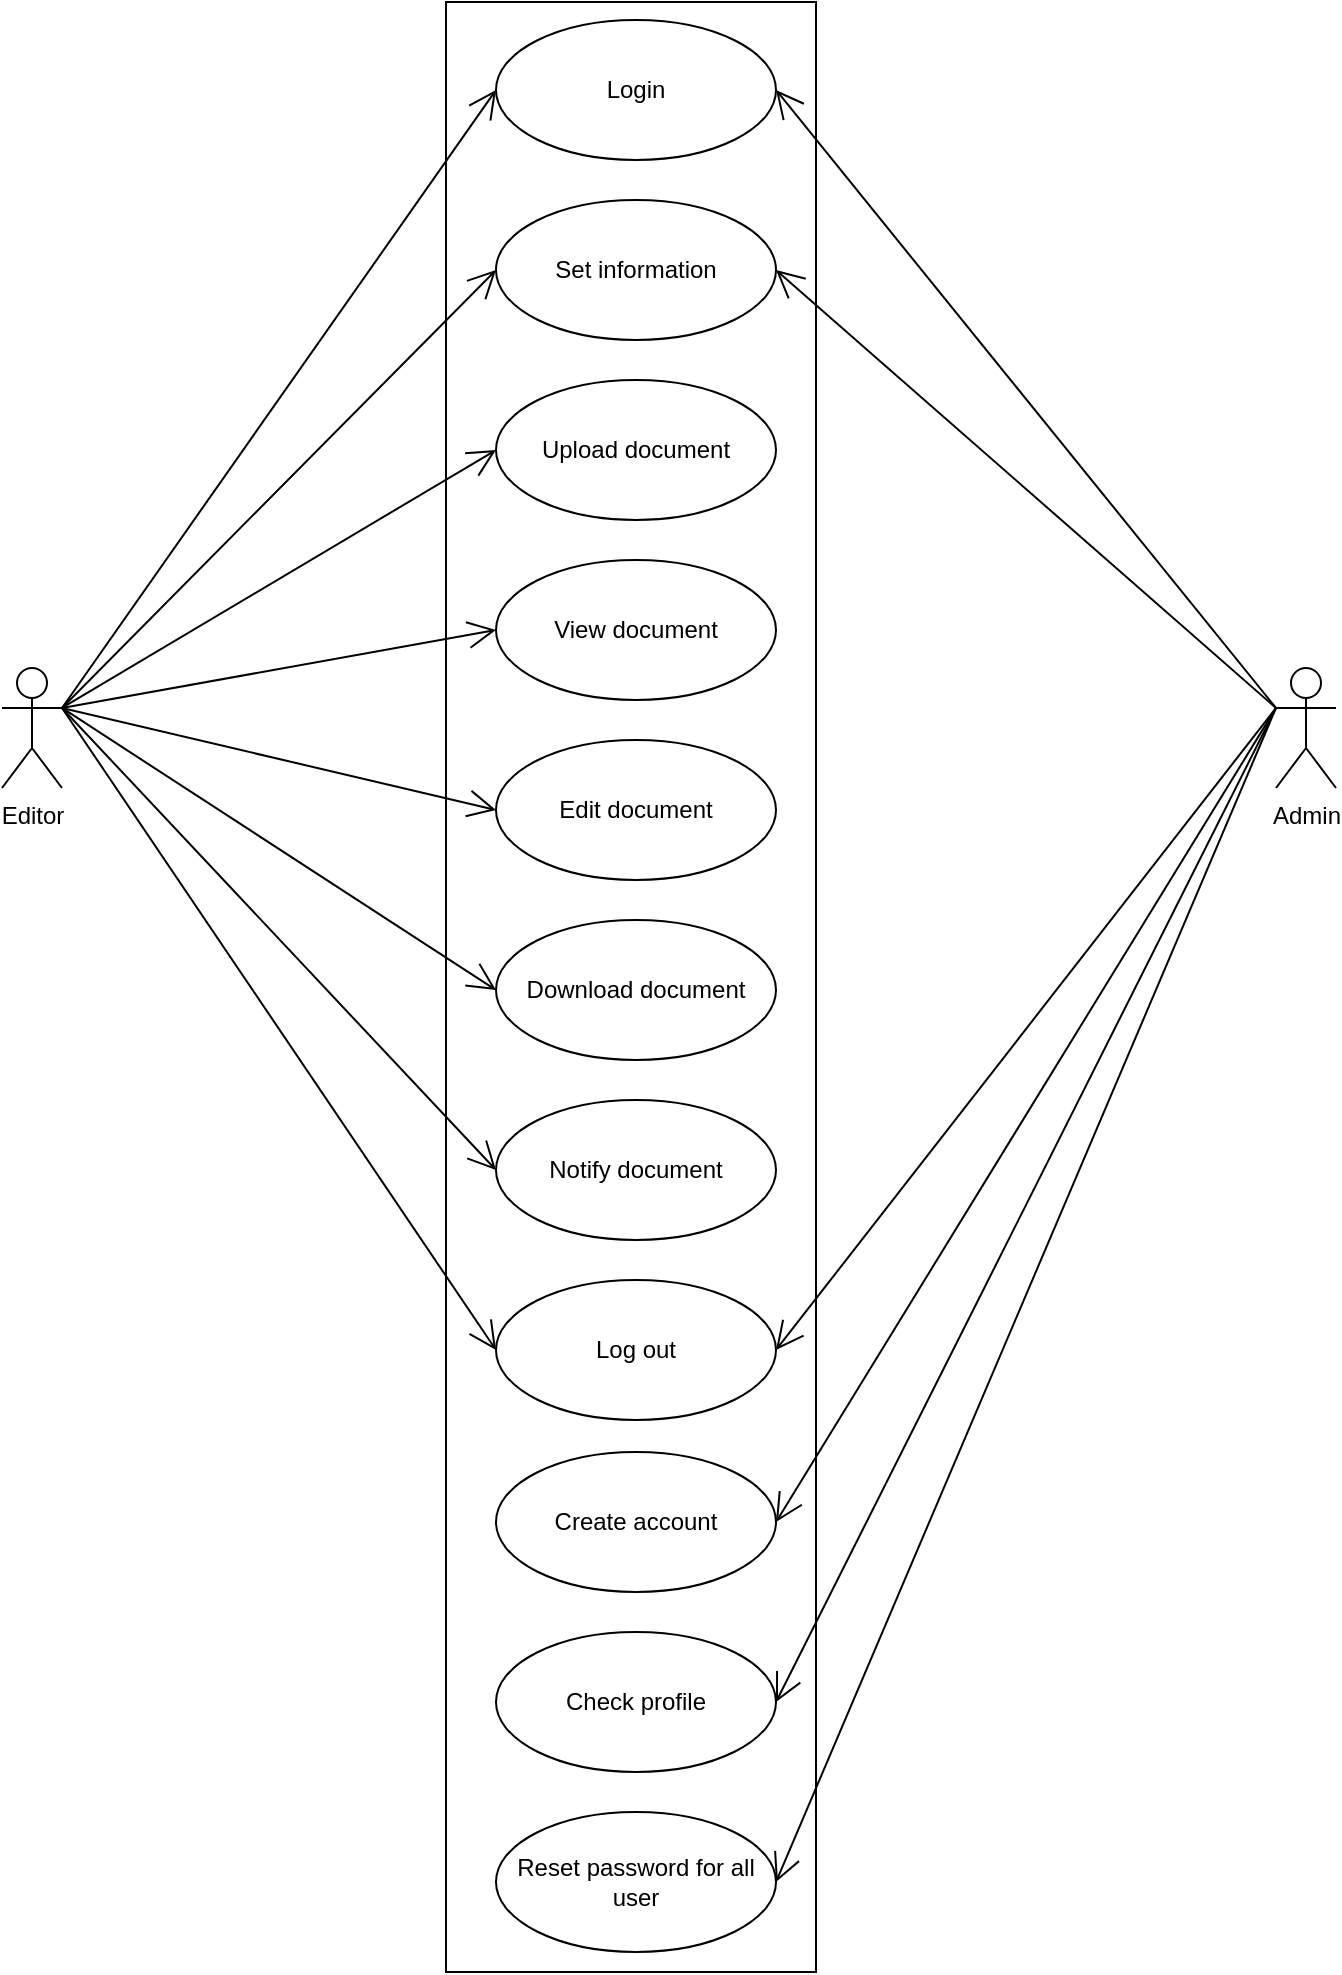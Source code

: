 <mxfile version="21.1.2" type="device" pages="5">
  <diagram name="All" id="IkNzUaiXdAzliDNwTcWC">
    <mxGraphModel dx="821" dy="571" grid="1" gridSize="10" guides="1" tooltips="1" connect="1" arrows="1" fold="1" page="1" pageScale="1" pageWidth="827" pageHeight="1169" math="0" shadow="0">
      <root>
        <mxCell id="0" />
        <mxCell id="1" parent="0" />
        <mxCell id="ehtIsg4Oo_btrEdT0cyX-18" value="" style="verticalLabelPosition=bottom;verticalAlign=top;html=1;shape=mxgraph.basic.rect;fillColor2=none;strokeWidth=1;size=20;indent=5;" parent="1" vertex="1">
          <mxGeometry x="325" y="155" width="185" height="985" as="geometry" />
        </mxCell>
        <mxCell id="ehtIsg4Oo_btrEdT0cyX-8" value="Editor" style="shape=umlActor;verticalLabelPosition=bottom;verticalAlign=top;html=1;outlineConnect=0;" parent="1" vertex="1">
          <mxGeometry x="103" y="488" width="30" height="60" as="geometry" />
        </mxCell>
        <mxCell id="ehtIsg4Oo_btrEdT0cyX-10" value="Login" style="ellipse;whiteSpace=wrap;html=1;" parent="1" vertex="1">
          <mxGeometry x="350" y="164" width="140" height="70" as="geometry" />
        </mxCell>
        <mxCell id="ehtIsg4Oo_btrEdT0cyX-11" value="Set information" style="ellipse;whiteSpace=wrap;html=1;" parent="1" vertex="1">
          <mxGeometry x="350" y="254" width="140" height="70" as="geometry" />
        </mxCell>
        <mxCell id="ehtIsg4Oo_btrEdT0cyX-12" value="Upload document" style="ellipse;whiteSpace=wrap;html=1;" parent="1" vertex="1">
          <mxGeometry x="350" y="344" width="140" height="70" as="geometry" />
        </mxCell>
        <mxCell id="ehtIsg4Oo_btrEdT0cyX-13" value="View document" style="ellipse;whiteSpace=wrap;html=1;" parent="1" vertex="1">
          <mxGeometry x="350" y="434" width="140" height="70" as="geometry" />
        </mxCell>
        <mxCell id="ehtIsg4Oo_btrEdT0cyX-14" value="Download document" style="ellipse;whiteSpace=wrap;html=1;" parent="1" vertex="1">
          <mxGeometry x="350" y="614" width="140" height="70" as="geometry" />
        </mxCell>
        <mxCell id="ehtIsg4Oo_btrEdT0cyX-15" value="Edit document" style="ellipse;whiteSpace=wrap;html=1;" parent="1" vertex="1">
          <mxGeometry x="350" y="524" width="140" height="70" as="geometry" />
        </mxCell>
        <mxCell id="ehtIsg4Oo_btrEdT0cyX-16" value="Notify document" style="ellipse;whiteSpace=wrap;html=1;" parent="1" vertex="1">
          <mxGeometry x="350" y="704" width="140" height="70" as="geometry" />
        </mxCell>
        <mxCell id="ehtIsg4Oo_btrEdT0cyX-17" value="Log out" style="ellipse;whiteSpace=wrap;html=1;" parent="1" vertex="1">
          <mxGeometry x="350" y="794" width="140" height="70" as="geometry" />
        </mxCell>
        <mxCell id="ehtIsg4Oo_btrEdT0cyX-19" value="" style="endArrow=open;endFill=1;endSize=12;html=1;rounded=0;entryX=0;entryY=0.5;entryDx=0;entryDy=0;exitX=1;exitY=0.333;exitDx=0;exitDy=0;exitPerimeter=0;" parent="1" source="ehtIsg4Oo_btrEdT0cyX-8" target="ehtIsg4Oo_btrEdT0cyX-10" edge="1">
          <mxGeometry width="160" relative="1" as="geometry">
            <mxPoint x="120" y="454" as="sourcePoint" />
            <mxPoint x="350" y="194" as="targetPoint" />
          </mxGeometry>
        </mxCell>
        <mxCell id="ehtIsg4Oo_btrEdT0cyX-20" value="" style="endArrow=open;endFill=1;endSize=12;html=1;rounded=0;entryX=0;entryY=0.5;entryDx=0;entryDy=0;exitX=1;exitY=0.333;exitDx=0;exitDy=0;exitPerimeter=0;" parent="1" source="ehtIsg4Oo_btrEdT0cyX-8" target="ehtIsg4Oo_btrEdT0cyX-11" edge="1">
          <mxGeometry width="160" relative="1" as="geometry">
            <mxPoint x="470" y="534" as="sourcePoint" />
            <mxPoint x="630" y="534" as="targetPoint" />
          </mxGeometry>
        </mxCell>
        <mxCell id="ehtIsg4Oo_btrEdT0cyX-21" value="" style="endArrow=open;endFill=1;endSize=12;html=1;rounded=0;entryX=0;entryY=0.5;entryDx=0;entryDy=0;exitX=1;exitY=0.333;exitDx=0;exitDy=0;exitPerimeter=0;" parent="1" source="ehtIsg4Oo_btrEdT0cyX-8" target="ehtIsg4Oo_btrEdT0cyX-12" edge="1">
          <mxGeometry width="160" relative="1" as="geometry">
            <mxPoint x="470" y="534" as="sourcePoint" />
            <mxPoint x="630" y="534" as="targetPoint" />
          </mxGeometry>
        </mxCell>
        <mxCell id="ehtIsg4Oo_btrEdT0cyX-23" value="" style="endArrow=open;endFill=1;endSize=12;html=1;rounded=0;entryX=0;entryY=0.5;entryDx=0;entryDy=0;exitX=1;exitY=0.333;exitDx=0;exitDy=0;exitPerimeter=0;" parent="1" source="ehtIsg4Oo_btrEdT0cyX-8" target="ehtIsg4Oo_btrEdT0cyX-13" edge="1">
          <mxGeometry width="160" relative="1" as="geometry">
            <mxPoint x="470" y="534" as="sourcePoint" />
            <mxPoint x="630" y="534" as="targetPoint" />
          </mxGeometry>
        </mxCell>
        <mxCell id="ehtIsg4Oo_btrEdT0cyX-24" value="" style="endArrow=open;endFill=1;endSize=12;html=1;rounded=0;exitX=1;exitY=0.333;exitDx=0;exitDy=0;exitPerimeter=0;entryX=0;entryY=0.5;entryDx=0;entryDy=0;" parent="1" source="ehtIsg4Oo_btrEdT0cyX-8" target="ehtIsg4Oo_btrEdT0cyX-15" edge="1">
          <mxGeometry width="160" relative="1" as="geometry">
            <mxPoint x="470" y="534" as="sourcePoint" />
            <mxPoint x="630" y="534" as="targetPoint" />
          </mxGeometry>
        </mxCell>
        <mxCell id="ehtIsg4Oo_btrEdT0cyX-25" value="" style="endArrow=open;endFill=1;endSize=12;html=1;rounded=0;entryX=0;entryY=0.5;entryDx=0;entryDy=0;exitX=1;exitY=0.333;exitDx=0;exitDy=0;exitPerimeter=0;" parent="1" source="ehtIsg4Oo_btrEdT0cyX-8" target="ehtIsg4Oo_btrEdT0cyX-14" edge="1">
          <mxGeometry width="160" relative="1" as="geometry">
            <mxPoint x="190" y="594" as="sourcePoint" />
            <mxPoint x="630" y="534" as="targetPoint" />
          </mxGeometry>
        </mxCell>
        <mxCell id="ehtIsg4Oo_btrEdT0cyX-26" value="" style="endArrow=open;endFill=1;endSize=12;html=1;rounded=0;entryX=0;entryY=0.5;entryDx=0;entryDy=0;exitX=1;exitY=0.333;exitDx=0;exitDy=0;exitPerimeter=0;" parent="1" source="ehtIsg4Oo_btrEdT0cyX-8" target="ehtIsg4Oo_btrEdT0cyX-16" edge="1">
          <mxGeometry width="160" relative="1" as="geometry">
            <mxPoint x="470" y="534" as="sourcePoint" />
            <mxPoint x="630" y="534" as="targetPoint" />
          </mxGeometry>
        </mxCell>
        <mxCell id="ehtIsg4Oo_btrEdT0cyX-27" value="" style="endArrow=open;endFill=1;endSize=12;html=1;rounded=0;entryX=0;entryY=0.5;entryDx=0;entryDy=0;exitX=1;exitY=0.333;exitDx=0;exitDy=0;exitPerimeter=0;" parent="1" source="ehtIsg4Oo_btrEdT0cyX-8" target="ehtIsg4Oo_btrEdT0cyX-17" edge="1">
          <mxGeometry width="160" relative="1" as="geometry">
            <mxPoint x="470" y="534" as="sourcePoint" />
            <mxPoint x="630" y="534" as="targetPoint" />
          </mxGeometry>
        </mxCell>
        <mxCell id="n1pUbciSOWFqMYwxuIik-1" value="Admin" style="shape=umlActor;verticalLabelPosition=bottom;verticalAlign=top;html=1;outlineConnect=0;" parent="1" vertex="1">
          <mxGeometry x="740" y="488" width="30" height="60" as="geometry" />
        </mxCell>
        <mxCell id="n1pUbciSOWFqMYwxuIik-2" value="Create account" style="ellipse;whiteSpace=wrap;html=1;" parent="1" vertex="1">
          <mxGeometry x="350" y="880" width="140" height="70" as="geometry" />
        </mxCell>
        <mxCell id="n1pUbciSOWFqMYwxuIik-3" value="Check profile" style="ellipse;whiteSpace=wrap;html=1;" parent="1" vertex="1">
          <mxGeometry x="350" y="970" width="140" height="70" as="geometry" />
        </mxCell>
        <mxCell id="n1pUbciSOWFqMYwxuIik-4" value="Reset password for all user" style="ellipse;whiteSpace=wrap;html=1;" parent="1" vertex="1">
          <mxGeometry x="350" y="1060" width="140" height="70" as="geometry" />
        </mxCell>
        <mxCell id="n1pUbciSOWFqMYwxuIik-5" value="" style="endArrow=open;endFill=1;endSize=12;html=1;rounded=0;exitX=0;exitY=0.333;exitDx=0;exitDy=0;exitPerimeter=0;entryX=1;entryY=0.5;entryDx=0;entryDy=0;" parent="1" source="n1pUbciSOWFqMYwxuIik-1" target="ehtIsg4Oo_btrEdT0cyX-10" edge="1">
          <mxGeometry width="160" relative="1" as="geometry">
            <mxPoint x="500" y="780" as="sourcePoint" />
            <mxPoint x="660" y="780" as="targetPoint" />
          </mxGeometry>
        </mxCell>
        <mxCell id="n1pUbciSOWFqMYwxuIik-6" value="" style="endArrow=open;endFill=1;endSize=12;html=1;rounded=0;exitX=0;exitY=0.333;exitDx=0;exitDy=0;exitPerimeter=0;entryX=1;entryY=0.5;entryDx=0;entryDy=0;" parent="1" source="n1pUbciSOWFqMYwxuIik-1" target="ehtIsg4Oo_btrEdT0cyX-11" edge="1">
          <mxGeometry width="160" relative="1" as="geometry">
            <mxPoint x="500" y="790" as="sourcePoint" />
            <mxPoint x="660" y="790" as="targetPoint" />
          </mxGeometry>
        </mxCell>
        <mxCell id="n1pUbciSOWFqMYwxuIik-7" value="" style="endArrow=open;endFill=1;endSize=12;html=1;rounded=0;exitX=0;exitY=0.333;exitDx=0;exitDy=0;exitPerimeter=0;entryX=1;entryY=0.5;entryDx=0;entryDy=0;" parent="1" source="n1pUbciSOWFqMYwxuIik-1" target="ehtIsg4Oo_btrEdT0cyX-17" edge="1">
          <mxGeometry width="160" relative="1" as="geometry">
            <mxPoint x="500" y="660" as="sourcePoint" />
            <mxPoint x="660" y="660" as="targetPoint" />
          </mxGeometry>
        </mxCell>
        <mxCell id="n1pUbciSOWFqMYwxuIik-8" value="" style="endArrow=open;endFill=1;endSize=12;html=1;rounded=0;exitX=0;exitY=0.333;exitDx=0;exitDy=0;exitPerimeter=0;entryX=1;entryY=0.5;entryDx=0;entryDy=0;" parent="1" source="n1pUbciSOWFqMYwxuIik-1" target="n1pUbciSOWFqMYwxuIik-2" edge="1">
          <mxGeometry width="160" relative="1" as="geometry">
            <mxPoint x="500" y="710" as="sourcePoint" />
            <mxPoint x="660" y="710" as="targetPoint" />
          </mxGeometry>
        </mxCell>
        <mxCell id="n1pUbciSOWFqMYwxuIik-9" value="" style="endArrow=open;endFill=1;endSize=12;html=1;rounded=0;exitX=0;exitY=0.333;exitDx=0;exitDy=0;exitPerimeter=0;entryX=1;entryY=0.5;entryDx=0;entryDy=0;" parent="1" source="n1pUbciSOWFqMYwxuIik-1" target="n1pUbciSOWFqMYwxuIik-3" edge="1">
          <mxGeometry width="160" relative="1" as="geometry">
            <mxPoint x="500" y="710" as="sourcePoint" />
            <mxPoint x="660" y="710" as="targetPoint" />
          </mxGeometry>
        </mxCell>
        <mxCell id="n1pUbciSOWFqMYwxuIik-10" value="" style="endArrow=open;endFill=1;endSize=12;html=1;rounded=0;exitX=0;exitY=0.333;exitDx=0;exitDy=0;exitPerimeter=0;entryX=1;entryY=0.5;entryDx=0;entryDy=0;" parent="1" source="n1pUbciSOWFqMYwxuIik-1" target="n1pUbciSOWFqMYwxuIik-4" edge="1">
          <mxGeometry width="160" relative="1" as="geometry">
            <mxPoint x="500" y="850" as="sourcePoint" />
            <mxPoint x="660" y="850" as="targetPoint" />
          </mxGeometry>
        </mxCell>
      </root>
    </mxGraphModel>
  </diagram>
  <diagram id="sVh4Llus387ggkk9mLU2" name="Login">
    <mxGraphModel dx="1222" dy="857" grid="1" gridSize="10" guides="1" tooltips="1" connect="1" arrows="1" fold="1" page="1" pageScale="1" pageWidth="827" pageHeight="1169" math="0" shadow="0">
      <root>
        <mxCell id="0" />
        <mxCell id="1" parent="0" />
        <mxCell id="6OFfmoWPv642zYZvqouN-30" value="" style="verticalLabelPosition=bottom;verticalAlign=top;html=1;shape=mxgraph.basic.rect;fillColor2=none;strokeWidth=1;size=20;indent=5;" vertex="1" parent="1">
          <mxGeometry x="320" y="160" width="160" height="840" as="geometry" />
        </mxCell>
        <mxCell id="6OFfmoWPv642zYZvqouN-1" value="Existing user" style="shape=umlActor;verticalLabelPosition=bottom;verticalAlign=top;html=1;outlineConnect=0;" vertex="1" parent="1">
          <mxGeometry x="103" y="410" width="30" height="60" as="geometry" />
        </mxCell>
        <mxCell id="6OFfmoWPv642zYZvqouN-2" value="Fill username, password" style="ellipse;whiteSpace=wrap;html=1;" vertex="1" parent="1">
          <mxGeometry x="330" y="204" width="140" height="70" as="geometry" />
        </mxCell>
        <mxCell id="6OFfmoWPv642zYZvqouN-4" value="Forgot password" style="ellipse;whiteSpace=wrap;html=1;" vertex="1" parent="1">
          <mxGeometry x="330" y="305" width="140" height="70" as="geometry" />
        </mxCell>
        <mxCell id="6OFfmoWPv642zYZvqouN-5" value="Save username, password" style="ellipse;whiteSpace=wrap;html=1;" vertex="1" parent="1">
          <mxGeometry x="330" y="410" width="140" height="70" as="geometry" />
        </mxCell>
        <mxCell id="6OFfmoWPv642zYZvqouN-6" value="Authentication&lt;span id=&quot;docs-internal-guid-ee535c2f-7fff-a496-18b6-2dd860153122&quot;&gt;&lt;/span&gt;&lt;span id=&quot;docs-internal-guid-ee535c2f-7fff-a496-18b6-2dd860153122&quot;&gt;&lt;/span&gt;&lt;span id=&quot;docs-internal-guid-ee535c2f-7fff-a496-18b6-2dd860153122&quot;&gt;&lt;/span&gt;&lt;span id=&quot;docs-internal-guid-88a149ee-7fff-91a4-eda8-40a7a0855ec4&quot;&gt;&lt;/span&gt;&lt;span id=&quot;docs-internal-guid-88a149ee-7fff-91a4-eda8-40a7a0855ec4&quot;&gt;&lt;/span&gt;" style="ellipse;whiteSpace=wrap;html=1;" vertex="1" parent="1">
          <mxGeometry x="330" y="514.5" width="140" height="70" as="geometry" />
        </mxCell>
        <mxCell id="6OFfmoWPv642zYZvqouN-7" value="Check login fail&lt;span id=&quot;docs-internal-guid-88a149ee-7fff-91a4-eda8-40a7a0855ec4&quot;&gt;&lt;/span&gt;" style="ellipse;whiteSpace=wrap;html=1;" vertex="1" parent="1">
          <mxGeometry x="330" y="610" width="140" height="70" as="geometry" />
        </mxCell>
        <mxCell id="6OFfmoWPv642zYZvqouN-10" value="Newbie user" style="shape=umlActor;verticalLabelPosition=bottom;verticalAlign=top;html=1;outlineConnect=0;" vertex="1" parent="1">
          <mxGeometry x="103" y="640" width="30" height="60" as="geometry" />
        </mxCell>
        <mxCell id="6OFfmoWPv642zYZvqouN-11" value="Sytem" style="shape=umlActor;verticalLabelPosition=bottom;verticalAlign=top;html=1;outlineConnect=0;" vertex="1" parent="1">
          <mxGeometry x="760" y="490" width="30" height="60" as="geometry" />
        </mxCell>
        <mxCell id="6OFfmoWPv642zYZvqouN-13" value="Require enter a new &lt;br&gt;valid password&lt;span id=&quot;docs-internal-guid-88a149ee-7fff-91a4-eda8-40a7a0855ec4&quot;&gt;&lt;/span&gt;" style="ellipse;whiteSpace=wrap;html=1;" vertex="1" parent="1">
          <mxGeometry x="330" y="710" width="140" height="70" as="geometry" />
        </mxCell>
        <mxCell id="6OFfmoWPv642zYZvqouN-14" value="" style="endArrow=open;endFill=1;endSize=12;html=1;rounded=0;entryX=0;entryY=0.5;entryDx=0;entryDy=0;exitX=1;exitY=0.333;exitDx=0;exitDy=0;exitPerimeter=0;" edge="1" parent="1" source="6OFfmoWPv642zYZvqouN-10" target="6OFfmoWPv642zYZvqouN-2">
          <mxGeometry width="160" relative="1" as="geometry">
            <mxPoint x="130" y="638.82" as="sourcePoint" />
            <mxPoint x="290" y="638.82" as="targetPoint" />
          </mxGeometry>
        </mxCell>
        <mxCell id="6OFfmoWPv642zYZvqouN-15" value="Lock user" style="ellipse;whiteSpace=wrap;html=1;" vertex="1" parent="1">
          <mxGeometry x="330" y="810" width="140" height="70" as="geometry" />
        </mxCell>
        <mxCell id="6OFfmoWPv642zYZvqouN-16" value="" style="endArrow=open;endFill=1;endSize=12;html=1;rounded=0;entryX=0;entryY=0.5;entryDx=0;entryDy=0;exitX=1;exitY=0.333;exitDx=0;exitDy=0;exitPerimeter=0;" edge="1" parent="1" source="6OFfmoWPv642zYZvqouN-10" target="6OFfmoWPv642zYZvqouN-5">
          <mxGeometry width="160" relative="1" as="geometry">
            <mxPoint x="150" y="650" as="sourcePoint" />
            <mxPoint x="310" y="650" as="targetPoint" />
          </mxGeometry>
        </mxCell>
        <mxCell id="6OFfmoWPv642zYZvqouN-17" value="Notify login fail/error password" style="ellipse;whiteSpace=wrap;html=1;" vertex="1" parent="1">
          <mxGeometry x="330" y="910" width="140" height="70" as="geometry" />
        </mxCell>
        <mxCell id="6OFfmoWPv642zYZvqouN-18" value="" style="endArrow=open;endFill=1;endSize=12;html=1;rounded=0;entryX=1;entryY=0.333;entryDx=0;entryDy=0;entryPerimeter=0;exitX=0;exitY=0.5;exitDx=0;exitDy=0;" edge="1" parent="1" source="6OFfmoWPv642zYZvqouN-13" target="6OFfmoWPv642zYZvqouN-10">
          <mxGeometry width="160" relative="1" as="geometry">
            <mxPoint x="160" y="800" as="sourcePoint" />
            <mxPoint x="320" y="800" as="targetPoint" />
          </mxGeometry>
        </mxCell>
        <mxCell id="6OFfmoWPv642zYZvqouN-19" value="" style="endArrow=open;endFill=1;endSize=12;html=1;rounded=0;entryX=1;entryY=0.5;entryDx=0;entryDy=0;exitX=0;exitY=0.333;exitDx=0;exitDy=0;exitPerimeter=0;" edge="1" parent="1" source="6OFfmoWPv642zYZvqouN-11" target="6OFfmoWPv642zYZvqouN-13">
          <mxGeometry width="160" relative="1" as="geometry">
            <mxPoint x="360" y="630" as="sourcePoint" />
            <mxPoint x="520" y="630" as="targetPoint" />
          </mxGeometry>
        </mxCell>
        <mxCell id="6OFfmoWPv642zYZvqouN-20" value="" style="endArrow=open;endFill=1;endSize=12;html=1;rounded=0;exitX=0;exitY=0.333;exitDx=0;exitDy=0;exitPerimeter=0;entryX=1;entryY=0.5;entryDx=0;entryDy=0;" edge="1" parent="1" source="6OFfmoWPv642zYZvqouN-11" target="6OFfmoWPv642zYZvqouN-6">
          <mxGeometry width="160" relative="1" as="geometry">
            <mxPoint x="360" y="520" as="sourcePoint" />
            <mxPoint x="520" y="520" as="targetPoint" />
          </mxGeometry>
        </mxCell>
        <mxCell id="6OFfmoWPv642zYZvqouN-21" value="" style="endArrow=open;endFill=1;endSize=12;html=1;rounded=0;exitX=0;exitY=0.333;exitDx=0;exitDy=0;exitPerimeter=0;entryX=1;entryY=0.5;entryDx=0;entryDy=0;" edge="1" parent="1" source="6OFfmoWPv642zYZvqouN-11" target="6OFfmoWPv642zYZvqouN-7">
          <mxGeometry width="160" relative="1" as="geometry">
            <mxPoint x="360" y="590" as="sourcePoint" />
            <mxPoint x="520" y="590" as="targetPoint" />
          </mxGeometry>
        </mxCell>
        <mxCell id="6OFfmoWPv642zYZvqouN-22" value="" style="endArrow=open;endFill=1;endSize=12;html=1;rounded=0;exitX=0;exitY=0.333;exitDx=0;exitDy=0;exitPerimeter=0;entryX=1;entryY=0.5;entryDx=0;entryDy=0;" edge="1" parent="1" source="6OFfmoWPv642zYZvqouN-11" target="6OFfmoWPv642zYZvqouN-15">
          <mxGeometry width="160" relative="1" as="geometry">
            <mxPoint x="360" y="760" as="sourcePoint" />
            <mxPoint x="520" y="760" as="targetPoint" />
          </mxGeometry>
        </mxCell>
        <mxCell id="6OFfmoWPv642zYZvqouN-23" value="" style="endArrow=open;endFill=1;endSize=12;html=1;rounded=0;entryX=1;entryY=0.5;entryDx=0;entryDy=0;" edge="1" parent="1" target="6OFfmoWPv642zYZvqouN-17">
          <mxGeometry width="160" relative="1" as="geometry">
            <mxPoint x="760" y="510" as="sourcePoint" />
            <mxPoint x="520" y="760" as="targetPoint" />
          </mxGeometry>
        </mxCell>
        <mxCell id="6OFfmoWPv642zYZvqouN-24" value="" style="endArrow=open;endFill=1;endSize=12;html=1;rounded=0;entryX=1;entryY=0.333;entryDx=0;entryDy=0;entryPerimeter=0;exitX=0;exitY=0.5;exitDx=0;exitDy=0;" edge="1" parent="1" source="6OFfmoWPv642zYZvqouN-17" target="6OFfmoWPv642zYZvqouN-10">
          <mxGeometry width="160" relative="1" as="geometry">
            <mxPoint x="360" y="720" as="sourcePoint" />
            <mxPoint x="130" y="660" as="targetPoint" />
          </mxGeometry>
        </mxCell>
        <mxCell id="6OFfmoWPv642zYZvqouN-25" value="" style="endArrow=open;endFill=1;endSize=12;html=1;rounded=0;entryX=0;entryY=0.5;entryDx=0;entryDy=0;exitX=1;exitY=0.333;exitDx=0;exitDy=0;exitPerimeter=0;" edge="1" parent="1" source="6OFfmoWPv642zYZvqouN-1" target="6OFfmoWPv642zYZvqouN-2">
          <mxGeometry width="160" relative="1" as="geometry">
            <mxPoint x="360" y="620" as="sourcePoint" />
            <mxPoint x="520" y="620" as="targetPoint" />
          </mxGeometry>
        </mxCell>
        <mxCell id="6OFfmoWPv642zYZvqouN-26" value="" style="endArrow=open;endFill=1;endSize=12;html=1;rounded=0;entryX=0;entryY=0.5;entryDx=0;entryDy=0;exitX=1;exitY=0.333;exitDx=0;exitDy=0;exitPerimeter=0;" edge="1" parent="1" source="6OFfmoWPv642zYZvqouN-1" target="6OFfmoWPv642zYZvqouN-4">
          <mxGeometry width="160" relative="1" as="geometry">
            <mxPoint x="360" y="490" as="sourcePoint" />
            <mxPoint x="520" y="490" as="targetPoint" />
          </mxGeometry>
        </mxCell>
        <mxCell id="6OFfmoWPv642zYZvqouN-27" value="" style="endArrow=open;endFill=1;endSize=12;html=1;rounded=0;exitX=1;exitY=0.333;exitDx=0;exitDy=0;exitPerimeter=0;entryX=0;entryY=0.5;entryDx=0;entryDy=0;" edge="1" parent="1" source="6OFfmoWPv642zYZvqouN-1" target="6OFfmoWPv642zYZvqouN-5">
          <mxGeometry width="160" relative="1" as="geometry">
            <mxPoint x="360" y="490" as="sourcePoint" />
            <mxPoint x="520" y="490" as="targetPoint" />
          </mxGeometry>
        </mxCell>
        <mxCell id="6OFfmoWPv642zYZvqouN-28" value="" style="endArrow=open;endFill=1;endSize=12;html=1;rounded=0;exitX=0;exitY=0.5;exitDx=0;exitDy=0;entryX=1;entryY=0.333;entryDx=0;entryDy=0;entryPerimeter=0;" edge="1" parent="1" source="6OFfmoWPv642zYZvqouN-17" target="6OFfmoWPv642zYZvqouN-1">
          <mxGeometry width="160" relative="1" as="geometry">
            <mxPoint x="360" y="490" as="sourcePoint" />
            <mxPoint x="560" y="480" as="targetPoint" />
          </mxGeometry>
        </mxCell>
        <mxCell id="6OFfmoWPv642zYZvqouN-31" value="Login" style="text;align=center;fontStyle=1;verticalAlign=middle;spacingLeft=3;spacingRight=3;strokeColor=none;rotatable=0;points=[[0,0.5],[1,0.5]];portConstraint=eastwest;html=1;" vertex="1" parent="1">
          <mxGeometry x="360" y="170" width="80" height="26" as="geometry" />
        </mxCell>
        <mxCell id="7_E6kY_ISerxhg5wgufN-1" value="" style="endArrow=open;endFill=1;endSize=12;html=1;rounded=0;entryX=1;entryY=0.333;entryDx=0;entryDy=0;entryPerimeter=0;exitX=0;exitY=0.5;exitDx=0;exitDy=0;" edge="1" parent="1" source="6OFfmoWPv642zYZvqouN-15" target="6OFfmoWPv642zYZvqouN-1">
          <mxGeometry width="160" relative="1" as="geometry">
            <mxPoint x="350" y="570" as="sourcePoint" />
            <mxPoint x="510" y="570" as="targetPoint" />
          </mxGeometry>
        </mxCell>
        <mxCell id="7_E6kY_ISerxhg5wgufN-2" value="" style="endArrow=open;endFill=1;endSize=12;html=1;rounded=0;exitX=0;exitY=0.5;exitDx=0;exitDy=0;entryX=1;entryY=0.333;entryDx=0;entryDy=0;entryPerimeter=0;" edge="1" parent="1" source="6OFfmoWPv642zYZvqouN-15" target="6OFfmoWPv642zYZvqouN-10">
          <mxGeometry width="160" relative="1" as="geometry">
            <mxPoint x="350" y="570" as="sourcePoint" />
            <mxPoint x="510" y="570" as="targetPoint" />
          </mxGeometry>
        </mxCell>
      </root>
    </mxGraphModel>
  </diagram>
  <diagram id="b9RpbWW-PfuMLTtC1jTi" name="ForgotPassword">
    <mxGraphModel dx="1588" dy="1114" grid="1" gridSize="10" guides="1" tooltips="1" connect="1" arrows="1" fold="1" page="1" pageScale="1" pageWidth="827" pageHeight="1169" math="0" shadow="0">
      <root>
        <mxCell id="0" />
        <mxCell id="1" parent="0" />
        <mxCell id="u96pWmZ7tkXJQlEZ2UDu-8" value="" style="verticalLabelPosition=bottom;verticalAlign=top;html=1;shape=mxgraph.basic.rect;fillColor2=none;strokeWidth=1;size=20;indent=5;" vertex="1" parent="1">
          <mxGeometry x="270" y="240" width="160" height="610" as="geometry" />
        </mxCell>
        <mxCell id="vGah9C95sdXqpuTDbS7x-1" value="user" style="shape=umlActor;verticalLabelPosition=bottom;verticalAlign=top;html=1;outlineConnect=0;" vertex="1" parent="1">
          <mxGeometry x="103" y="488" width="30" height="60" as="geometry" />
        </mxCell>
        <mxCell id="vGah9C95sdXqpuTDbS7x-2" value="Fill username" style="ellipse;whiteSpace=wrap;html=1;" vertex="1" parent="1">
          <mxGeometry x="280" y="288" width="140" height="70" as="geometry" />
        </mxCell>
        <mxCell id="vGah9C95sdXqpuTDbS7x-3" value="Fill code reset" style="ellipse;whiteSpace=wrap;html=1;" vertex="1" parent="1">
          <mxGeometry x="280" y="660" width="140" height="70" as="geometry" />
        </mxCell>
        <mxCell id="vGah9C95sdXqpuTDbS7x-4" value="Authentication" style="ellipse;whiteSpace=wrap;html=1;" vertex="1" parent="1">
          <mxGeometry x="280" y="386" width="140" height="70" as="geometry" />
        </mxCell>
        <mxCell id="7I54ulOKI9qM5gGnWegG-1" value="Send code reset" style="ellipse;whiteSpace=wrap;html=1;" vertex="1" parent="1">
          <mxGeometry x="280" y="484" width="140" height="70" as="geometry" />
        </mxCell>
        <mxCell id="7I54ulOKI9qM5gGnWegG-2" value="Fill password reset" style="ellipse;whiteSpace=wrap;html=1;" vertex="1" parent="1">
          <mxGeometry x="280" y="760" width="140" height="70" as="geometry" />
        </mxCell>
        <mxCell id="u96pWmZ7tkXJQlEZ2UDu-1" value="Sytem" style="shape=umlActor;verticalLabelPosition=bottom;verticalAlign=top;html=1;outlineConnect=0;" vertex="1" parent="1">
          <mxGeometry x="570" y="488" width="30" height="60" as="geometry" />
        </mxCell>
        <mxCell id="u96pWmZ7tkXJQlEZ2UDu-2" value="" style="endArrow=open;endFill=1;endSize=12;html=1;rounded=0;exitX=1;exitY=0.333;exitDx=0;exitDy=0;exitPerimeter=0;entryX=0;entryY=0.5;entryDx=0;entryDy=0;" edge="1" parent="1" source="vGah9C95sdXqpuTDbS7x-1" target="vGah9C95sdXqpuTDbS7x-2">
          <mxGeometry width="160" relative="1" as="geometry">
            <mxPoint x="300" y="520" as="sourcePoint" />
            <mxPoint x="460" y="520" as="targetPoint" />
          </mxGeometry>
        </mxCell>
        <mxCell id="u96pWmZ7tkXJQlEZ2UDu-3" value="" style="endArrow=open;endFill=1;endSize=12;html=1;rounded=0;exitX=1;exitY=0.333;exitDx=0;exitDy=0;exitPerimeter=0;entryX=0;entryY=0.5;entryDx=0;entryDy=0;" edge="1" parent="1" source="vGah9C95sdXqpuTDbS7x-1" target="7I54ulOKI9qM5gGnWegG-2">
          <mxGeometry width="160" relative="1" as="geometry">
            <mxPoint x="143" y="518" as="sourcePoint" />
            <mxPoint x="290" y="333" as="targetPoint" />
          </mxGeometry>
        </mxCell>
        <mxCell id="u96pWmZ7tkXJQlEZ2UDu-4" value="" style="endArrow=open;endFill=1;endSize=12;html=1;rounded=0;exitX=1;exitY=0.333;exitDx=0;exitDy=0;exitPerimeter=0;entryX=0;entryY=0.5;entryDx=0;entryDy=0;" edge="1" parent="1" source="vGah9C95sdXqpuTDbS7x-1" target="vGah9C95sdXqpuTDbS7x-3">
          <mxGeometry width="160" relative="1" as="geometry">
            <mxPoint x="300" y="520" as="sourcePoint" />
            <mxPoint x="460" y="520" as="targetPoint" />
          </mxGeometry>
        </mxCell>
        <mxCell id="u96pWmZ7tkXJQlEZ2UDu-5" value="" style="endArrow=open;endFill=1;endSize=12;html=1;rounded=0;exitX=0;exitY=0.333;exitDx=0;exitDy=0;exitPerimeter=0;entryX=1;entryY=0.5;entryDx=0;entryDy=0;" edge="1" parent="1" source="u96pWmZ7tkXJQlEZ2UDu-1" target="7I54ulOKI9qM5gGnWegG-1">
          <mxGeometry width="160" relative="1" as="geometry">
            <mxPoint x="300" y="520" as="sourcePoint" />
            <mxPoint x="460" y="520" as="targetPoint" />
          </mxGeometry>
        </mxCell>
        <mxCell id="u96pWmZ7tkXJQlEZ2UDu-6" value="" style="endArrow=open;endFill=1;endSize=12;html=1;rounded=0;exitX=0;exitY=0.333;exitDx=0;exitDy=0;exitPerimeter=0;entryX=1;entryY=0.5;entryDx=0;entryDy=0;" edge="1" parent="1" source="u96pWmZ7tkXJQlEZ2UDu-1" target="vGah9C95sdXqpuTDbS7x-4">
          <mxGeometry width="160" relative="1" as="geometry">
            <mxPoint x="300" y="520" as="sourcePoint" />
            <mxPoint x="460" y="520" as="targetPoint" />
          </mxGeometry>
        </mxCell>
        <mxCell id="u96pWmZ7tkXJQlEZ2UDu-7" value="" style="endArrow=open;endFill=1;endSize=12;html=1;rounded=0;exitX=0;exitY=0.5;exitDx=0;exitDy=0;entryX=1;entryY=0.333;entryDx=0;entryDy=0;entryPerimeter=0;" edge="1" parent="1" source="7I54ulOKI9qM5gGnWegG-1" target="vGah9C95sdXqpuTDbS7x-1">
          <mxGeometry width="160" relative="1" as="geometry">
            <mxPoint x="300" y="520" as="sourcePoint" />
            <mxPoint x="460" y="520" as="targetPoint" />
          </mxGeometry>
        </mxCell>
        <mxCell id="u96pWmZ7tkXJQlEZ2UDu-9" value="Forgot Password" style="text;align=center;fontStyle=1;verticalAlign=middle;spacingLeft=3;spacingRight=3;strokeColor=none;rotatable=0;points=[[0,0.5],[1,0.5]];portConstraint=eastwest;html=1;" vertex="1" parent="1">
          <mxGeometry x="310" y="247" width="80" height="26" as="geometry" />
        </mxCell>
        <mxCell id="hj1ifjDDLBpDXiXd0BLV-1" value="Resende code" style="ellipse;whiteSpace=wrap;html=1;" vertex="1" parent="1">
          <mxGeometry x="280" y="570" width="140" height="70" as="geometry" />
        </mxCell>
        <mxCell id="hj1ifjDDLBpDXiXd0BLV-2" value="" style="endArrow=open;endFill=1;endSize=12;html=1;rounded=0;entryX=1;entryY=0.333;entryDx=0;entryDy=0;entryPerimeter=0;exitX=0;exitY=0.5;exitDx=0;exitDy=0;" edge="1" parent="1" source="hj1ifjDDLBpDXiXd0BLV-1" target="vGah9C95sdXqpuTDbS7x-1">
          <mxGeometry width="160" relative="1" as="geometry">
            <mxPoint x="260" y="620" as="sourcePoint" />
            <mxPoint x="420" y="620" as="targetPoint" />
          </mxGeometry>
        </mxCell>
      </root>
    </mxGraphModel>
  </diagram>
  <diagram id="BFcfjH2TO_JE9HVYWxNq" name="UploadDocument">
    <mxGraphModel dx="1323" dy="928" grid="1" gridSize="10" guides="1" tooltips="1" connect="1" arrows="1" fold="1" page="1" pageScale="1" pageWidth="827" pageHeight="1169" math="0" shadow="0">
      <root>
        <mxCell id="0" />
        <mxCell id="1" parent="0" />
        <mxCell id="yvrRdF8tFOZ7VkJjFpSx-1" value="" style="verticalLabelPosition=bottom;verticalAlign=top;html=1;shape=mxgraph.basic.rect;fillColor2=none;strokeWidth=1;size=20;indent=5;" vertex="1" parent="1">
          <mxGeometry x="300" y="360" width="160" height="670" as="geometry" />
        </mxCell>
        <mxCell id="egC3mKqmEpHGpuNVVrmG-1" value="Fill some infomation" style="ellipse;whiteSpace=wrap;html=1;" vertex="1" parent="1">
          <mxGeometry x="310" y="490" width="140" height="70" as="geometry" />
        </mxCell>
        <mxCell id="egC3mKqmEpHGpuNVVrmG-2" value="Upload file" style="ellipse;whiteSpace=wrap;html=1;" vertex="1" parent="1">
          <mxGeometry x="310" y="580" width="140" height="70" as="geometry" />
        </mxCell>
        <mxCell id="egC3mKqmEpHGpuNVVrmG-3" value="Comment" style="ellipse;whiteSpace=wrap;html=1;" vertex="1" parent="1">
          <mxGeometry x="310" y="674.5" width="140" height="70" as="geometry" />
        </mxCell>
        <mxCell id="egC3mKqmEpHGpuNVVrmG-4" value="Fill title" style="ellipse;whiteSpace=wrap;html=1;" vertex="1" parent="1">
          <mxGeometry x="310" y="400" width="140" height="70" as="geometry" />
        </mxCell>
        <mxCell id="eTTMt2oD56WbbRjlUy23-1" value="Authentication&lt;span id=&quot;docs-internal-guid-ee535c2f-7fff-a496-18b6-2dd860153122&quot;&gt;&lt;/span&gt;&lt;span id=&quot;docs-internal-guid-ee535c2f-7fff-a496-18b6-2dd860153122&quot;&gt;&lt;/span&gt;&lt;span id=&quot;docs-internal-guid-ee535c2f-7fff-a496-18b6-2dd860153122&quot;&gt;&lt;/span&gt;&lt;span id=&quot;docs-internal-guid-88a149ee-7fff-91a4-eda8-40a7a0855ec4&quot;&gt;&lt;/span&gt;&lt;span id=&quot;docs-internal-guid-88a149ee-7fff-91a4-eda8-40a7a0855ec4&quot;&gt;&lt;/span&gt;" style="ellipse;whiteSpace=wrap;html=1;" vertex="1" parent="1">
          <mxGeometry x="310" y="770" width="140" height="70" as="geometry" />
        </mxCell>
        <mxCell id="o7_GvXexeoJ5mKDwfeEL-1" value="user" style="shape=umlActor;verticalLabelPosition=bottom;verticalAlign=top;html=1;outlineConnect=0;" vertex="1" parent="1">
          <mxGeometry x="80" y="592" width="30" height="60" as="geometry" />
        </mxCell>
        <mxCell id="o7_GvXexeoJ5mKDwfeEL-2" value="" style="endArrow=open;endFill=1;endSize=12;html=1;rounded=0;exitX=1;exitY=0.333;exitDx=0;exitDy=0;exitPerimeter=0;entryX=0;entryY=0.5;entryDx=0;entryDy=0;" edge="1" parent="1" source="o7_GvXexeoJ5mKDwfeEL-1" target="egC3mKqmEpHGpuNVVrmG-4">
          <mxGeometry width="160" relative="1" as="geometry">
            <mxPoint x="300" y="610" as="sourcePoint" />
            <mxPoint x="460" y="610" as="targetPoint" />
          </mxGeometry>
        </mxCell>
        <mxCell id="o7_GvXexeoJ5mKDwfeEL-3" value="" style="endArrow=open;endFill=1;endSize=12;html=1;rounded=0;exitX=1;exitY=0.333;exitDx=0;exitDy=0;exitPerimeter=0;entryX=0;entryY=0.5;entryDx=0;entryDy=0;" edge="1" parent="1" source="o7_GvXexeoJ5mKDwfeEL-1" target="egC3mKqmEpHGpuNVVrmG-1">
          <mxGeometry width="160" relative="1" as="geometry">
            <mxPoint x="300" y="610" as="sourcePoint" />
            <mxPoint x="460" y="610" as="targetPoint" />
          </mxGeometry>
        </mxCell>
        <mxCell id="o7_GvXexeoJ5mKDwfeEL-4" value="" style="endArrow=open;endFill=1;endSize=12;html=1;rounded=0;exitX=1;exitY=0.333;exitDx=0;exitDy=0;exitPerimeter=0;entryX=0;entryY=0.5;entryDx=0;entryDy=0;" edge="1" parent="1" source="o7_GvXexeoJ5mKDwfeEL-1" target="egC3mKqmEpHGpuNVVrmG-2">
          <mxGeometry width="160" relative="1" as="geometry">
            <mxPoint x="300" y="610" as="sourcePoint" />
            <mxPoint x="460" y="610" as="targetPoint" />
          </mxGeometry>
        </mxCell>
        <mxCell id="o7_GvXexeoJ5mKDwfeEL-5" value="" style="endArrow=open;endFill=1;endSize=12;html=1;rounded=0;exitX=1;exitY=0.333;exitDx=0;exitDy=0;exitPerimeter=0;entryX=0;entryY=0.5;entryDx=0;entryDy=0;" edge="1" parent="1" source="o7_GvXexeoJ5mKDwfeEL-1" target="egC3mKqmEpHGpuNVVrmG-3">
          <mxGeometry width="160" relative="1" as="geometry">
            <mxPoint x="300" y="610" as="sourcePoint" />
            <mxPoint x="460" y="610" as="targetPoint" />
          </mxGeometry>
        </mxCell>
        <mxCell id="o7_GvXexeoJ5mKDwfeEL-6" value="Notify upload via Mail" style="ellipse;whiteSpace=wrap;html=1;" vertex="1" parent="1">
          <mxGeometry x="310" y="860" width="140" height="70" as="geometry" />
        </mxCell>
        <mxCell id="o7_GvXexeoJ5mKDwfeEL-7" value="" style="endArrow=open;endFill=1;endSize=12;html=1;rounded=0;exitX=0;exitY=0.5;exitDx=0;exitDy=0;entryX=1;entryY=0.333;entryDx=0;entryDy=0;entryPerimeter=0;" edge="1" parent="1" source="o7_GvXexeoJ5mKDwfeEL-6" target="o7_GvXexeoJ5mKDwfeEL-1">
          <mxGeometry width="160" relative="1" as="geometry">
            <mxPoint x="300" y="610" as="sourcePoint" />
            <mxPoint x="460" y="610" as="targetPoint" />
          </mxGeometry>
        </mxCell>
        <mxCell id="o7_GvXexeoJ5mKDwfeEL-8" value="system" style="shape=umlActor;verticalLabelPosition=bottom;verticalAlign=top;html=1;outlineConnect=0;" vertex="1" parent="1">
          <mxGeometry x="720" y="592" width="30" height="60" as="geometry" />
        </mxCell>
        <mxCell id="o7_GvXexeoJ5mKDwfeEL-9" value="" style="endArrow=open;endFill=1;endSize=12;html=1;rounded=0;exitX=0;exitY=0.333;exitDx=0;exitDy=0;exitPerimeter=0;entryX=1;entryY=0.5;entryDx=0;entryDy=0;" edge="1" parent="1" source="o7_GvXexeoJ5mKDwfeEL-8" target="eTTMt2oD56WbbRjlUy23-1">
          <mxGeometry width="160" relative="1" as="geometry">
            <mxPoint x="300" y="610" as="sourcePoint" />
            <mxPoint x="460" y="610" as="targetPoint" />
          </mxGeometry>
        </mxCell>
        <mxCell id="o7_GvXexeoJ5mKDwfeEL-10" value="" style="endArrow=open;endFill=1;endSize=12;html=1;rounded=0;exitX=0;exitY=0.333;exitDx=0;exitDy=0;exitPerimeter=0;entryX=1;entryY=0.5;entryDx=0;entryDy=0;" edge="1" parent="1" source="o7_GvXexeoJ5mKDwfeEL-8" target="o7_GvXexeoJ5mKDwfeEL-6">
          <mxGeometry width="160" relative="1" as="geometry">
            <mxPoint x="300" y="610" as="sourcePoint" />
            <mxPoint x="460" y="610" as="targetPoint" />
          </mxGeometry>
        </mxCell>
        <mxCell id="LGotq9hzHSvpdxMJ2C_R-1" value="UploadDocument" style="text;align=center;fontStyle=1;verticalAlign=middle;spacingLeft=3;spacingRight=3;strokeColor=none;rotatable=0;points=[[0,0.5],[1,0.5]];portConstraint=eastwest;html=1;" vertex="1" parent="1">
          <mxGeometry x="340" y="360" width="80" height="26" as="geometry" />
        </mxCell>
        <mxCell id="UbmvsaxoSvH1TepHH013-1" value="Notify error upload" style="ellipse;whiteSpace=wrap;html=1;" vertex="1" parent="1">
          <mxGeometry x="310" y="950" width="140" height="70" as="geometry" />
        </mxCell>
        <mxCell id="UbmvsaxoSvH1TepHH013-2" value="" style="endArrow=open;endFill=1;endSize=12;html=1;rounded=0;exitX=0;exitY=0.333;exitDx=0;exitDy=0;exitPerimeter=0;entryX=1;entryY=0.5;entryDx=0;entryDy=0;" edge="1" parent="1" source="o7_GvXexeoJ5mKDwfeEL-8" target="UbmvsaxoSvH1TepHH013-1">
          <mxGeometry width="160" relative="1" as="geometry">
            <mxPoint x="730" y="622" as="sourcePoint" />
            <mxPoint x="460" y="905" as="targetPoint" />
          </mxGeometry>
        </mxCell>
        <mxCell id="UbmvsaxoSvH1TepHH013-3" value="" style="endArrow=open;endFill=1;endSize=12;html=1;rounded=0;exitX=0;exitY=0.5;exitDx=0;exitDy=0;entryX=1;entryY=0.333;entryDx=0;entryDy=0;entryPerimeter=0;" edge="1" parent="1" source="UbmvsaxoSvH1TepHH013-1" target="o7_GvXexeoJ5mKDwfeEL-1">
          <mxGeometry width="160" relative="1" as="geometry">
            <mxPoint x="300" y="730" as="sourcePoint" />
            <mxPoint x="460" y="730" as="targetPoint" />
          </mxGeometry>
        </mxCell>
      </root>
    </mxGraphModel>
  </diagram>
  <diagram id="02tzvhHiOzARlQVF2b76" name="ViewDocument">
    <mxGraphModel dx="1134" dy="796" grid="1" gridSize="10" guides="1" tooltips="1" connect="1" arrows="1" fold="1" page="1" pageScale="1" pageWidth="827" pageHeight="1169" math="0" shadow="0">
      <root>
        <mxCell id="0" />
        <mxCell id="1" parent="0" />
        <mxCell id="KkZYSb0xqqK54RgdAlJy-3" value="" style="verticalLabelPosition=bottom;verticalAlign=top;html=1;shape=mxgraph.basic.rect;fillColor2=none;strokeWidth=1;size=20;indent=5;" vertex="1" parent="1">
          <mxGeometry x="445" y="690" width="160" height="250" as="geometry" />
        </mxCell>
        <mxCell id="dxLQKW_I8fLSqxFFwlWO-1" value="" style="verticalLabelPosition=bottom;verticalAlign=top;html=1;shape=mxgraph.basic.rect;fillColor2=none;strokeWidth=1;size=20;indent=5;" vertex="1" parent="1">
          <mxGeometry x="195" y="240" width="160" height="450" as="geometry" />
        </mxCell>
        <mxCell id="gyQ8FHfa2NamCpHUHBEd-1" value="Fillter" style="ellipse;whiteSpace=wrap;html=1;" vertex="1" parent="1">
          <mxGeometry x="205" y="290" width="140" height="70" as="geometry" />
        </mxCell>
        <mxCell id="gyQ8FHfa2NamCpHUHBEd-2" value="Search" style="ellipse;whiteSpace=wrap;html=1;" vertex="1" parent="1">
          <mxGeometry x="205" y="370" width="140" height="70" as="geometry" />
        </mxCell>
        <mxCell id="gyQ8FHfa2NamCpHUHBEd-3" value="View partly" style="ellipse;whiteSpace=wrap;html=1;" vertex="1" parent="1">
          <mxGeometry x="205" y="450" width="140" height="70" as="geometry" />
        </mxCell>
        <mxCell id="gyQ8FHfa2NamCpHUHBEd-4" value="View detaily" style="ellipse;whiteSpace=wrap;html=1;" vertex="1" parent="1">
          <mxGeometry x="205" y="530" width="140" height="70" as="geometry" />
        </mxCell>
        <mxCell id="gyQ8FHfa2NamCpHUHBEd-6" value="Download document" style="ellipse;whiteSpace=wrap;html=1;" vertex="1" parent="1">
          <mxGeometry x="455" y="700" width="140" height="70" as="geometry" />
        </mxCell>
        <mxCell id="gyQ8FHfa2NamCpHUHBEd-7" value="Edit information" style="ellipse;whiteSpace=wrap;html=1;" vertex="1" parent="1">
          <mxGeometry x="455" y="780" width="140" height="70" as="geometry" />
        </mxCell>
        <mxCell id="0U9xOfJM2g9Xi391zt6v-1" value="Include" style="html=1;verticalAlign=bottom;endArrow=open;dashed=1;endSize=8;edgeStyle=elbowEdgeStyle;elbow=vertical;curved=0;rounded=0;entryX=0.482;entryY=0.008;entryDx=0;entryDy=0;exitX=1;exitY=0.5;exitDx=0;exitDy=0;entryPerimeter=0;" edge="1" parent="1" source="gyQ8FHfa2NamCpHUHBEd-4" target="KkZYSb0xqqK54RgdAlJy-3">
          <mxGeometry relative="1" as="geometry">
            <mxPoint x="415" y="510" as="sourcePoint" />
            <mxPoint x="335" y="510" as="targetPoint" />
            <Array as="points">
              <mxPoint x="420" y="600" />
            </Array>
          </mxGeometry>
        </mxCell>
        <mxCell id="0U9xOfJM2g9Xi391zt6v-2" value="Comment" style="ellipse;whiteSpace=wrap;html=1;" vertex="1" parent="1">
          <mxGeometry x="455" y="860" width="140" height="70" as="geometry" />
        </mxCell>
        <mxCell id="KkZYSb0xqqK54RgdAlJy-1" value="ViewDocument" style="text;align=center;fontStyle=1;verticalAlign=middle;spacingLeft=3;spacingRight=3;strokeColor=none;rotatable=0;points=[[0,0.5],[1,0.5]];portConstraint=eastwest;html=1;" vertex="1" parent="1">
          <mxGeometry x="235" y="250" width="80" height="26" as="geometry" />
        </mxCell>
        <mxCell id="KkZYSb0xqqK54RgdAlJy-4" value="User" style="shape=umlActor;verticalLabelPosition=bottom;verticalAlign=top;html=1;" vertex="1" parent="1">
          <mxGeometry x="20" y="730" width="30" height="60" as="geometry" />
        </mxCell>
        <mxCell id="KkZYSb0xqqK54RgdAlJy-5" value="Systeam" style="shape=umlActor;verticalLabelPosition=bottom;verticalAlign=top;html=1;" vertex="1" parent="1">
          <mxGeometry x="770" y="570" width="30" height="60" as="geometry" />
        </mxCell>
        <mxCell id="KkZYSb0xqqK54RgdAlJy-6" value="Notify error search" style="ellipse;whiteSpace=wrap;html=1;" vertex="1" parent="1">
          <mxGeometry x="205" y="610" width="140" height="70" as="geometry" />
        </mxCell>
        <mxCell id="KkZYSb0xqqK54RgdAlJy-7" value="Show list of document" style="ellipse;whiteSpace=wrap;html=1;" vertex="1" parent="1">
          <mxGeometry x="455" y="440" width="140" height="70" as="geometry" />
        </mxCell>
        <mxCell id="KkZYSb0xqqK54RgdAlJy-8" value="Include" style="html=1;verticalAlign=bottom;endArrow=open;dashed=1;endSize=8;edgeStyle=elbowEdgeStyle;elbow=vertical;curved=0;rounded=0;exitX=1;exitY=0.5;exitDx=0;exitDy=0;entryX=0;entryY=0.5;entryDx=0;entryDy=0;" edge="1" parent="1" source="gyQ8FHfa2NamCpHUHBEd-3" target="KkZYSb0xqqK54RgdAlJy-7">
          <mxGeometry relative="1" as="geometry">
            <mxPoint x="510" y="610" as="sourcePoint" />
            <mxPoint x="430" y="610" as="targetPoint" />
          </mxGeometry>
        </mxCell>
        <mxCell id="KkZYSb0xqqK54RgdAlJy-9" value="" style="endArrow=open;endFill=1;endSize=12;html=1;rounded=0;exitX=1;exitY=0.333;exitDx=0;exitDy=0;exitPerimeter=0;entryX=0;entryY=0.5;entryDx=0;entryDy=0;" edge="1" parent="1" source="KkZYSb0xqqK54RgdAlJy-4" target="gyQ8FHfa2NamCpHUHBEd-1">
          <mxGeometry width="160" relative="1" as="geometry">
            <mxPoint x="390" y="610" as="sourcePoint" />
            <mxPoint x="550" y="610" as="targetPoint" />
          </mxGeometry>
        </mxCell>
        <mxCell id="KkZYSb0xqqK54RgdAlJy-10" value="" style="endArrow=open;endFill=1;endSize=12;html=1;rounded=0;exitX=1;exitY=0.333;exitDx=0;exitDy=0;exitPerimeter=0;entryX=0;entryY=0.5;entryDx=0;entryDy=0;" edge="1" parent="1" source="KkZYSb0xqqK54RgdAlJy-4" target="gyQ8FHfa2NamCpHUHBEd-2">
          <mxGeometry width="160" relative="1" as="geometry">
            <mxPoint x="390" y="610" as="sourcePoint" />
            <mxPoint x="550" y="610" as="targetPoint" />
          </mxGeometry>
        </mxCell>
        <mxCell id="KkZYSb0xqqK54RgdAlJy-11" value="" style="endArrow=open;endFill=1;endSize=12;html=1;rounded=0;exitX=1;exitY=0.333;exitDx=0;exitDy=0;exitPerimeter=0;entryX=0;entryY=0.5;entryDx=0;entryDy=0;" edge="1" parent="1" source="KkZYSb0xqqK54RgdAlJy-4" target="gyQ8FHfa2NamCpHUHBEd-3">
          <mxGeometry width="160" relative="1" as="geometry">
            <mxPoint x="390" y="610" as="sourcePoint" />
            <mxPoint x="550" y="610" as="targetPoint" />
          </mxGeometry>
        </mxCell>
        <mxCell id="KkZYSb0xqqK54RgdAlJy-12" value="" style="endArrow=open;endFill=1;endSize=12;html=1;rounded=0;exitX=1;exitY=0.333;exitDx=0;exitDy=0;exitPerimeter=0;entryX=0;entryY=0.5;entryDx=0;entryDy=0;" edge="1" parent="1" source="KkZYSb0xqqK54RgdAlJy-4" target="gyQ8FHfa2NamCpHUHBEd-4">
          <mxGeometry width="160" relative="1" as="geometry">
            <mxPoint x="390" y="610" as="sourcePoint" />
            <mxPoint x="550" y="610" as="targetPoint" />
          </mxGeometry>
        </mxCell>
        <mxCell id="KkZYSb0xqqK54RgdAlJy-13" value="" style="endArrow=open;endFill=1;endSize=12;html=1;rounded=0;exitX=1;exitY=0.333;exitDx=0;exitDy=0;exitPerimeter=0;entryX=0;entryY=0.5;entryDx=0;entryDy=0;" edge="1" parent="1" source="KkZYSb0xqqK54RgdAlJy-4" target="0U9xOfJM2g9Xi391zt6v-2">
          <mxGeometry width="160" relative="1" as="geometry">
            <mxPoint x="390" y="610" as="sourcePoint" />
            <mxPoint x="550" y="610" as="targetPoint" />
          </mxGeometry>
        </mxCell>
        <mxCell id="KkZYSb0xqqK54RgdAlJy-14" value="" style="endArrow=open;endFill=1;endSize=12;html=1;rounded=0;exitX=1;exitY=0.333;exitDx=0;exitDy=0;exitPerimeter=0;entryX=0;entryY=0.5;entryDx=0;entryDy=0;" edge="1" parent="1" source="KkZYSb0xqqK54RgdAlJy-4" target="gyQ8FHfa2NamCpHUHBEd-6">
          <mxGeometry width="160" relative="1" as="geometry">
            <mxPoint x="390" y="610" as="sourcePoint" />
            <mxPoint x="550" y="610" as="targetPoint" />
          </mxGeometry>
        </mxCell>
        <mxCell id="KkZYSb0xqqK54RgdAlJy-15" value="" style="endArrow=open;endFill=1;endSize=12;html=1;rounded=0;exitX=1;exitY=0.333;exitDx=0;exitDy=0;exitPerimeter=0;entryX=0;entryY=0.5;entryDx=0;entryDy=0;" edge="1" parent="1" source="KkZYSb0xqqK54RgdAlJy-4" target="gyQ8FHfa2NamCpHUHBEd-7">
          <mxGeometry width="160" relative="1" as="geometry">
            <mxPoint x="390" y="610" as="sourcePoint" />
            <mxPoint x="550" y="610" as="targetPoint" />
          </mxGeometry>
        </mxCell>
        <mxCell id="KkZYSb0xqqK54RgdAlJy-16" value="" style="endArrow=open;endFill=1;endSize=12;html=1;rounded=0;exitX=0;exitY=0.333;exitDx=0;exitDy=0;exitPerimeter=0;entryX=1;entryY=0.5;entryDx=0;entryDy=0;" edge="1" parent="1" source="KkZYSb0xqqK54RgdAlJy-5" target="KkZYSb0xqqK54RgdAlJy-6">
          <mxGeometry width="160" relative="1" as="geometry">
            <mxPoint x="390" y="610" as="sourcePoint" />
            <mxPoint x="550" y="610" as="targetPoint" />
          </mxGeometry>
        </mxCell>
        <mxCell id="KkZYSb0xqqK54RgdAlJy-17" value="" style="endArrow=open;endFill=1;endSize=12;html=1;rounded=0;exitX=0;exitY=0.333;exitDx=0;exitDy=0;exitPerimeter=0;entryX=1;entryY=0.5;entryDx=0;entryDy=0;" edge="1" parent="1" source="KkZYSb0xqqK54RgdAlJy-5" target="KkZYSb0xqqK54RgdAlJy-7">
          <mxGeometry width="160" relative="1" as="geometry">
            <mxPoint x="390" y="610" as="sourcePoint" />
            <mxPoint x="550" y="610" as="targetPoint" />
          </mxGeometry>
        </mxCell>
        <mxCell id="x9xm8wNzsLiJAjpr2UEd-1" value="" style="endArrow=open;endFill=1;endSize=12;html=1;rounded=0;exitX=0;exitY=0.5;exitDx=0;exitDy=0;entryX=1;entryY=0.333;entryDx=0;entryDy=0;entryPerimeter=0;" edge="1" parent="1" source="KkZYSb0xqqK54RgdAlJy-6" target="KkZYSb0xqqK54RgdAlJy-4">
          <mxGeometry width="160" relative="1" as="geometry">
            <mxPoint x="390" y="620" as="sourcePoint" />
            <mxPoint x="550" y="620" as="targetPoint" />
          </mxGeometry>
        </mxCell>
      </root>
    </mxGraphModel>
  </diagram>
</mxfile>
